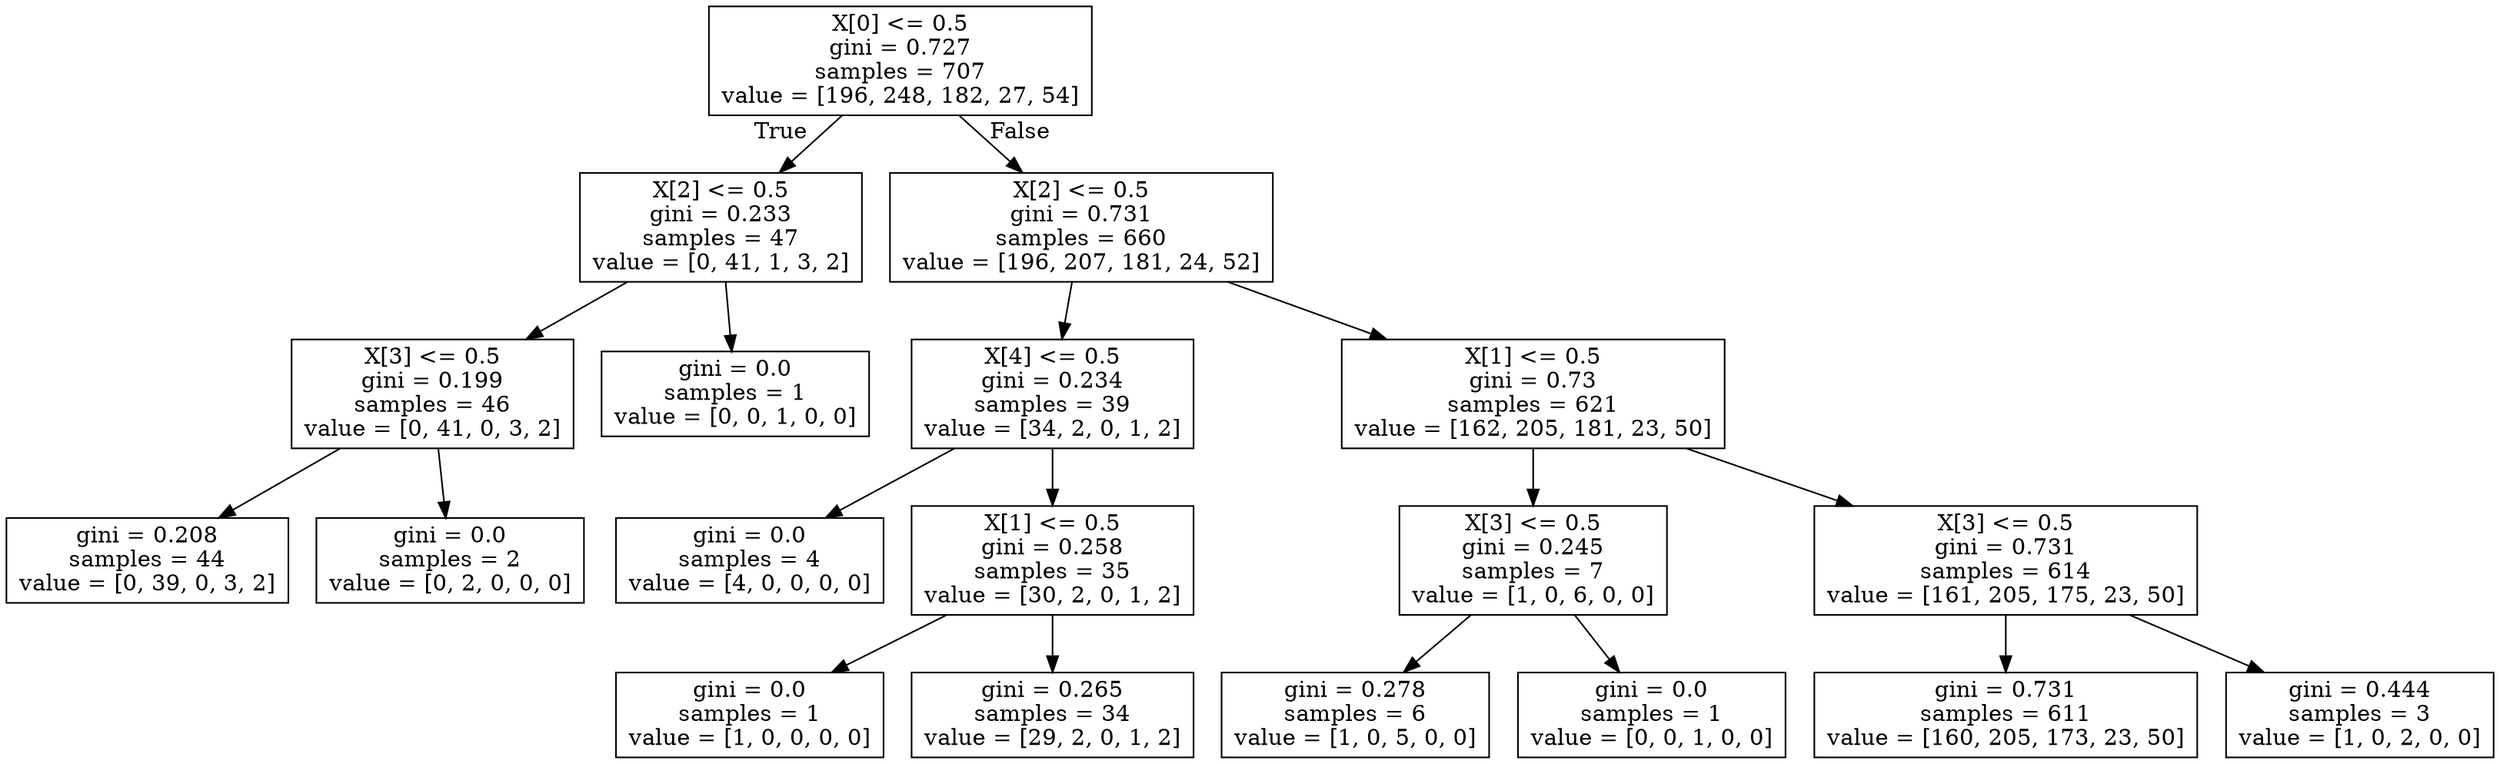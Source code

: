 digraph Tree {
node [shape=box] ;
0 [label="X[0] <= 0.5\ngini = 0.727\nsamples = 707\nvalue = [196, 248, 182, 27, 54]"] ;
1 [label="X[2] <= 0.5\ngini = 0.233\nsamples = 47\nvalue = [0, 41, 1, 3, 2]"] ;
0 -> 1 [labeldistance=2.5, labelangle=45, headlabel="True"] ;
2 [label="X[3] <= 0.5\ngini = 0.199\nsamples = 46\nvalue = [0, 41, 0, 3, 2]"] ;
1 -> 2 ;
3 [label="gini = 0.208\nsamples = 44\nvalue = [0, 39, 0, 3, 2]"] ;
2 -> 3 ;
4 [label="gini = 0.0\nsamples = 2\nvalue = [0, 2, 0, 0, 0]"] ;
2 -> 4 ;
5 [label="gini = 0.0\nsamples = 1\nvalue = [0, 0, 1, 0, 0]"] ;
1 -> 5 ;
6 [label="X[2] <= 0.5\ngini = 0.731\nsamples = 660\nvalue = [196, 207, 181, 24, 52]"] ;
0 -> 6 [labeldistance=2.5, labelangle=-45, headlabel="False"] ;
7 [label="X[4] <= 0.5\ngini = 0.234\nsamples = 39\nvalue = [34, 2, 0, 1, 2]"] ;
6 -> 7 ;
8 [label="gini = 0.0\nsamples = 4\nvalue = [4, 0, 0, 0, 0]"] ;
7 -> 8 ;
9 [label="X[1] <= 0.5\ngini = 0.258\nsamples = 35\nvalue = [30, 2, 0, 1, 2]"] ;
7 -> 9 ;
10 [label="gini = 0.0\nsamples = 1\nvalue = [1, 0, 0, 0, 0]"] ;
9 -> 10 ;
11 [label="gini = 0.265\nsamples = 34\nvalue = [29, 2, 0, 1, 2]"] ;
9 -> 11 ;
12 [label="X[1] <= 0.5\ngini = 0.73\nsamples = 621\nvalue = [162, 205, 181, 23, 50]"] ;
6 -> 12 ;
13 [label="X[3] <= 0.5\ngini = 0.245\nsamples = 7\nvalue = [1, 0, 6, 0, 0]"] ;
12 -> 13 ;
14 [label="gini = 0.278\nsamples = 6\nvalue = [1, 0, 5, 0, 0]"] ;
13 -> 14 ;
15 [label="gini = 0.0\nsamples = 1\nvalue = [0, 0, 1, 0, 0]"] ;
13 -> 15 ;
16 [label="X[3] <= 0.5\ngini = 0.731\nsamples = 614\nvalue = [161, 205, 175, 23, 50]"] ;
12 -> 16 ;
17 [label="gini = 0.731\nsamples = 611\nvalue = [160, 205, 173, 23, 50]"] ;
16 -> 17 ;
18 [label="gini = 0.444\nsamples = 3\nvalue = [1, 0, 2, 0, 0]"] ;
16 -> 18 ;
}